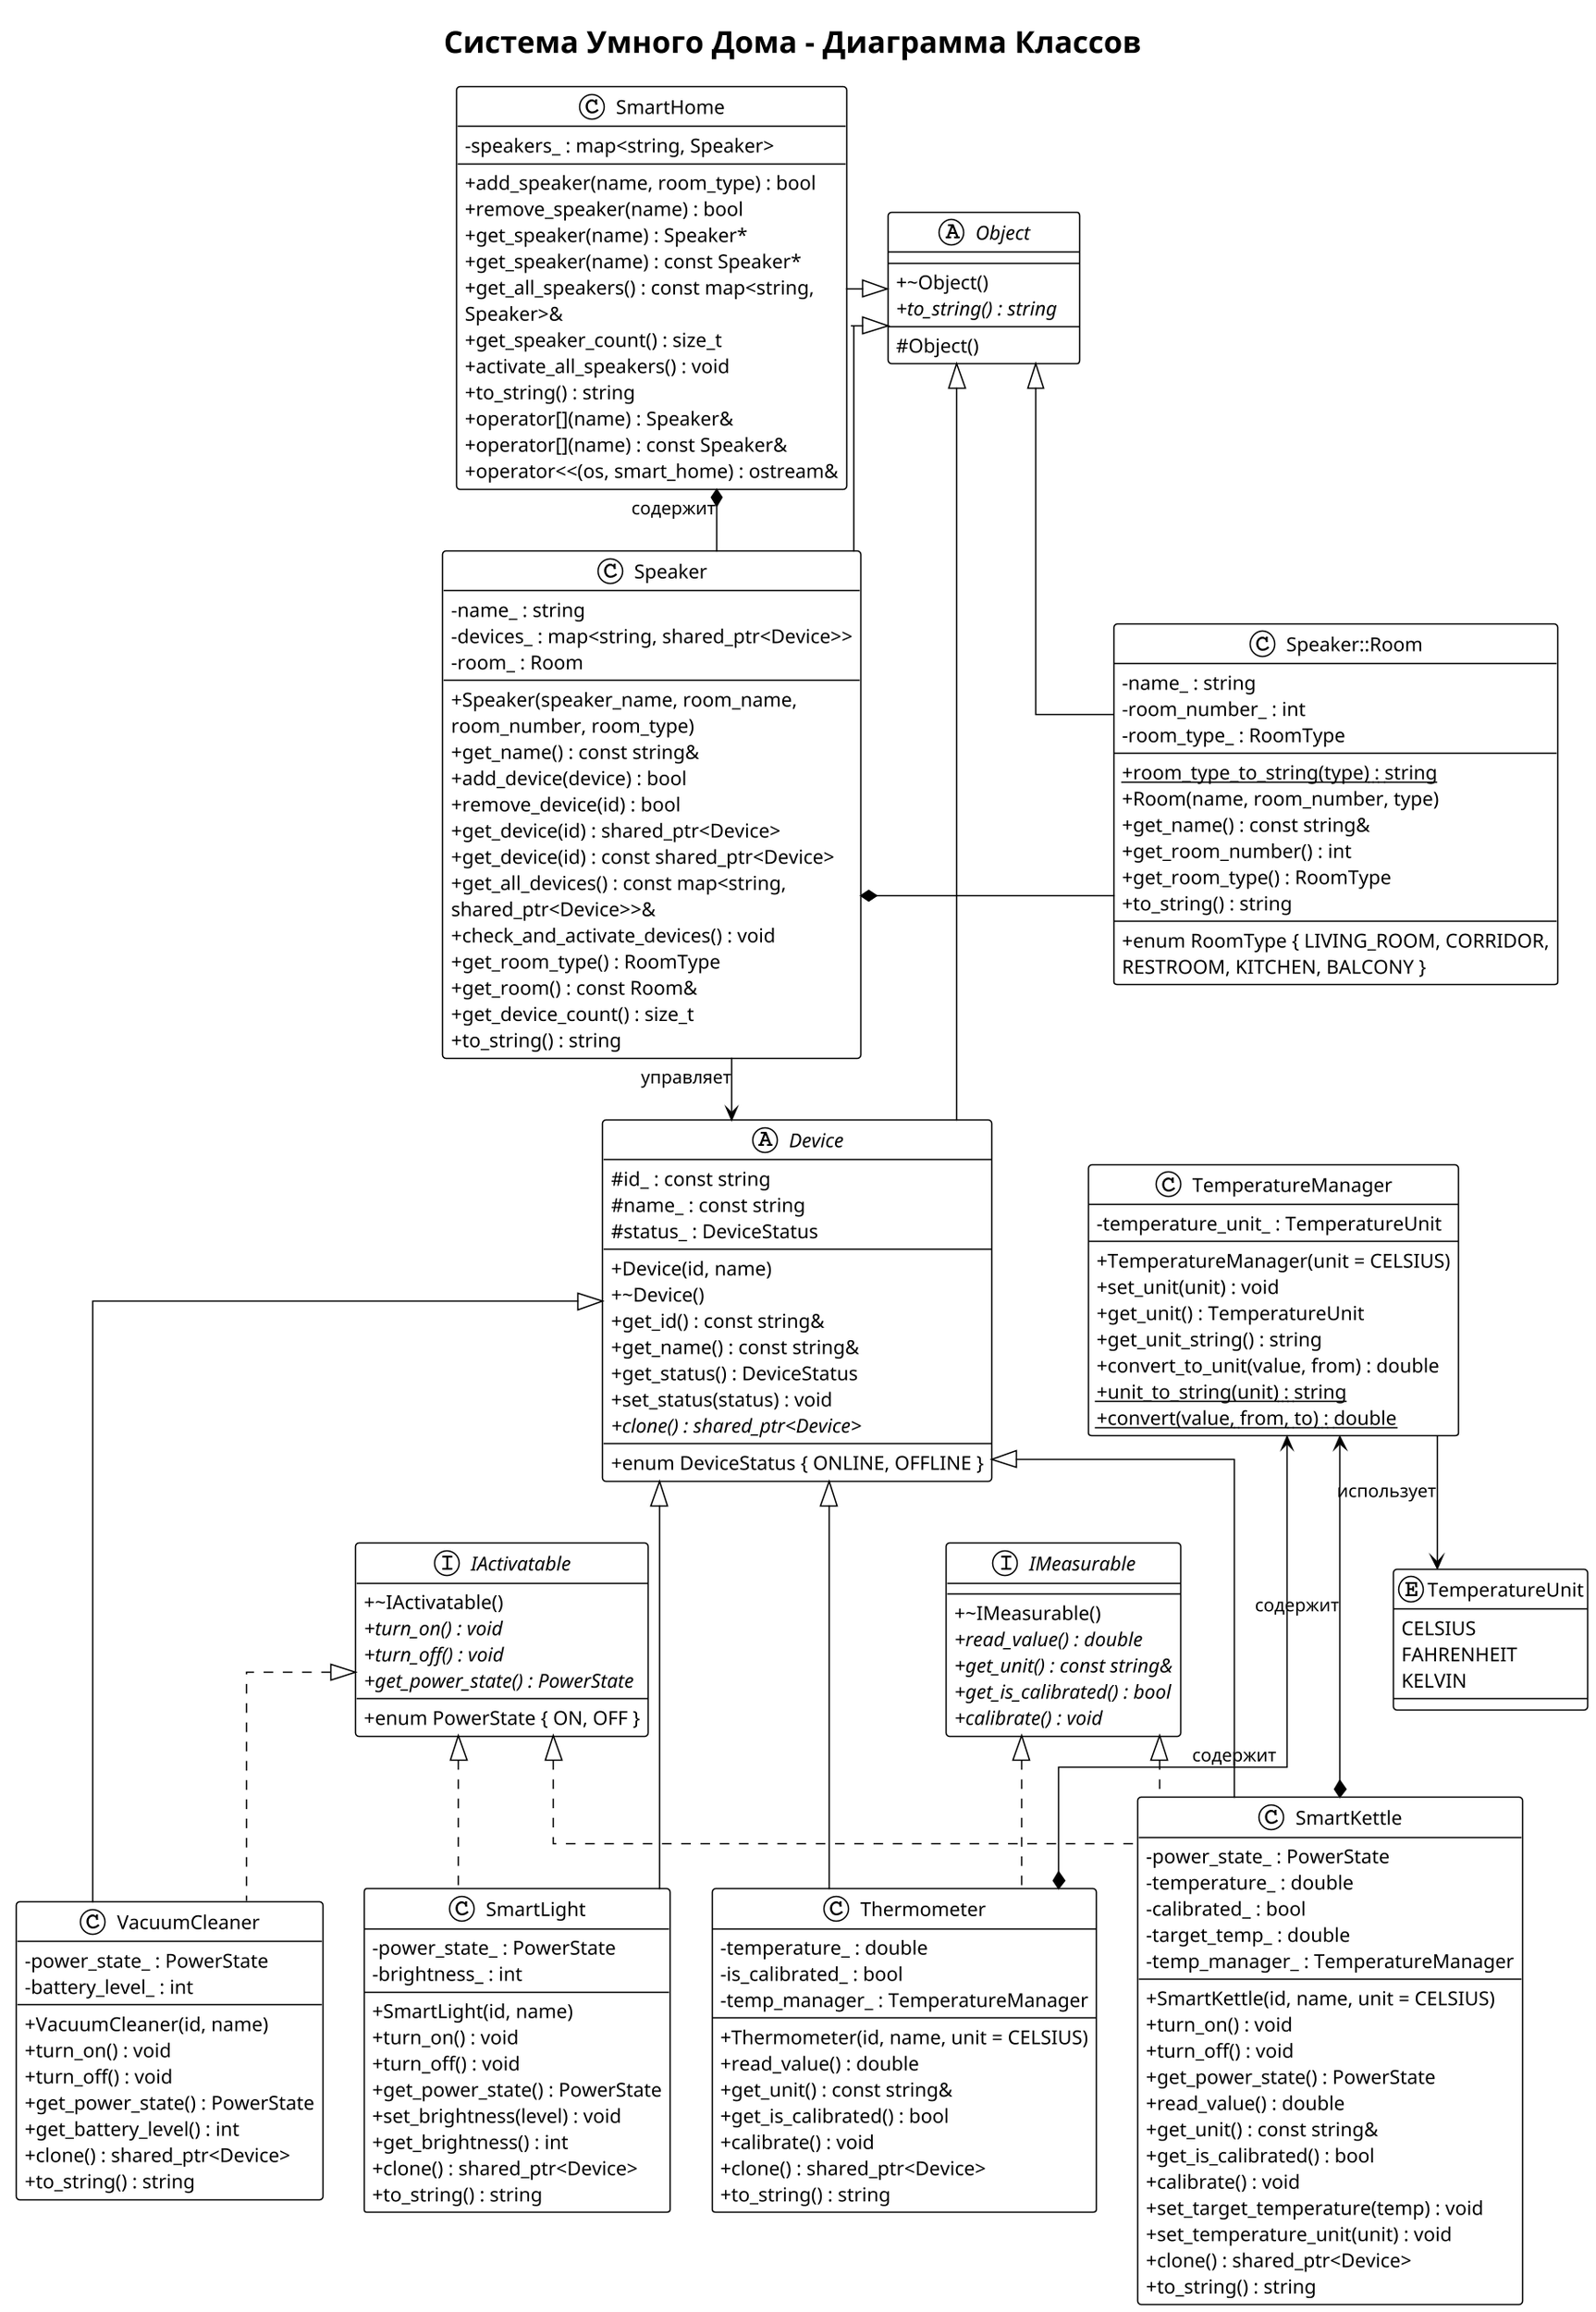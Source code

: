 @startuml SmartHouse_ClassDiagram

!theme plain
skinparam classAttributeIconSize 0
skinparam classFontSize 14
skinparam packageFontSize 12
skinparam dpi 150
skinparam linetype ortho
skinparam nodesep 30
skinparam ranksep 45
skinparam minClassWidth 140
skinparam maxClassWidth 350
skinparam wrapWidth 320

title "Система Умного Дома - Диаграмма Классов"

class SmartHome {
    - speakers_ : map<string, Speaker>
    --
    + add_speaker(name, room_type) : bool
    + remove_speaker(name) : bool
    + get_speaker(name) : Speaker*
    + get_speaker(name) : const Speaker*
    + get_all_speakers() : const map<string, Speaker>&
    + get_speaker_count() : size_t
    + activate_all_speakers() : void
    + to_string() : string
    + operator[](name) : Speaker&
    + operator[](name) : const Speaker&
    + operator<<(os, smart_home) : ostream&
}

class Speaker {
    - name_ : string
    - devices_ : map<string, shared_ptr<Device>>
    - room_ : Room
    --
    + Speaker(speaker_name, room_name, room_number, room_type)
    + get_name() : const string&
    + add_device(device) : bool
    + remove_device(id) : bool
    + get_device(id) : shared_ptr<Device>
    + get_device(id) : const shared_ptr<Device>
    + get_all_devices() : const map<string, shared_ptr<Device>>&
    + check_and_activate_devices() : void
    + get_room_type() : RoomType
    + get_room() : const Room&
    + get_device_count() : size_t
    + to_string() : string
}

class "Speaker::Room" as Room {
    - name_ : string
    - room_number_ : int
    - room_type_ : RoomType
    --
    + {static} room_type_to_string(type) : string
    + Room(name, room_number, type)
    + get_name() : const string&
    + get_room_number() : int
    + get_room_type() : RoomType
    + to_string() : string
    --
    + enum RoomType { LIVING_ROOM, CORRIDOR, RESTROOM, KITCHEN, BALCONY }
}

abstract class Device {
    # id_ : const string
    # name_ : const string
    # status_ : DeviceStatus
    --
    + Device(id, name)
    + ~Device()
    + get_id() : const string&
    + get_name() : const string&
    + get_status() : DeviceStatus
    + set_status(status) : void
    + {abstract} clone() : shared_ptr<Device>
    --
    + enum DeviceStatus { ONLINE, OFFLINE }
}

abstract class Object {
    --
    + ~Object()
    + {abstract} to_string() : string
    --
    # Object()
}

enum TemperatureUnit {
    CELSIUS
    FAHRENHEIT
    KELVIN
}

class TemperatureManager {
    - temperature_unit_ : TemperatureUnit
    --
    + TemperatureManager(unit = CELSIUS)
    + set_unit(unit) : void
    + get_unit() : TemperatureUnit
    + get_unit_string() : string
    + convert_to_unit(value, from) : double
    + {static} unit_to_string(unit) : string
    + {static} convert(value, from, to) : double
}

interface IActivatable {
    + ~IActivatable()
    + {abstract} turn_on() : void
    + {abstract} turn_off() : void
    + {abstract} get_power_state() : PowerState
    --
    + enum PowerState { ON, OFF }
}

interface IMeasurable {
    + ~IMeasurable()
    + {abstract} read_value() : double
    + {abstract} get_unit() : const string&
    + {abstract} get_is_calibrated() : bool
    + {abstract} calibrate() : void
}



class VacuumCleaner {
    - power_state_ : PowerState
    - battery_level_ : int
    --
    + VacuumCleaner(id, name)
    + turn_on() : void
    + turn_off() : void
    + get_power_state() : PowerState
    + get_battery_level() : int
    + clone() : shared_ptr<Device>
    + to_string() : string
}

class SmartLight {
    - power_state_ : PowerState
    - brightness_ : int
    --
    + SmartLight(id, name)
    + turn_on() : void
    + turn_off() : void
    + get_power_state() : PowerState
    + set_brightness(level) : void
    + get_brightness() : int
    + clone() : shared_ptr<Device>
    + to_string() : string
}

class Thermometer {
    - temperature_ : double
    - is_calibrated_ : bool
    - temp_manager_ : TemperatureManager
    --
    + Thermometer(id, name, unit = CELSIUS)
    + read_value() : double
    + get_unit() : const string&
    + get_is_calibrated() : bool
    + calibrate() : void
    + clone() : shared_ptr<Device>
    + to_string() : string
}

class SmartKettle {
    - power_state_ : PowerState
    - temperature_ : double
    - calibrated_ : bool
    - target_temp_ : double
    - temp_manager_ : TemperatureManager
    --
    + SmartKettle(id, name, unit = CELSIUS)
    + turn_on() : void
    + turn_off() : void
    + get_power_state() : PowerState
    + read_value() : double
    + get_unit() : const string&
    + get_is_calibrated() : bool
    + calibrate() : void
    + set_target_temperature(temp) : void
    + set_temperature_unit(unit) : void
    + clone() : shared_ptr<Device>
    + to_string() : string
}

' Оптимизированное размещение для заполнения A4
SmartHome -[hidden]right- Object
Object -[hidden]right- TemperatureManager
SmartHome -[hidden]down-> Speaker
Speaker -[hidden]right- Room
Object -[hidden]down-> Device
Device -[hidden]right- TemperatureManager
TemperatureManager -[hidden]down- TemperatureUnit
Device -[hidden]down-> IActivatable
IActivatable -[hidden]right- IMeasurable
VacuumCleaner -[hidden]right- SmartLight
Thermometer -[hidden]right- SmartKettle
IActivatable -[hidden]down-> VacuumCleaner
IMeasurable -[hidden]down-> Thermometer

' Композиция
SmartHome *-- Speaker : "содержит"
Speaker *-- Room

' Управление устройствами
Speaker --> Device : "управляет"

' Наследование
Object <|-- Device
Object <|-- SmartHome
Object <|-- Speaker
Object <|-- Room
Device <|-- VacuumCleaner
Device <|-- SmartLight
Device <|-- Thermometer
Device <|-- SmartKettle

' Реализация интерфейсов
IActivatable <|.. VacuumCleaner
IActivatable <|.. SmartLight
IMeasurable <|.. Thermometer
IActivatable <|.. SmartKettle
IMeasurable <|.. SmartKettle

' Композиция с TemperatureManager
TemperatureManager <--* Thermometer : "содержит"
TemperatureManager <--* SmartKettle : "содержит"

' Использование enum TemperatureUnit
TemperatureManager --> TemperatureUnit : "использует"

@enduml 